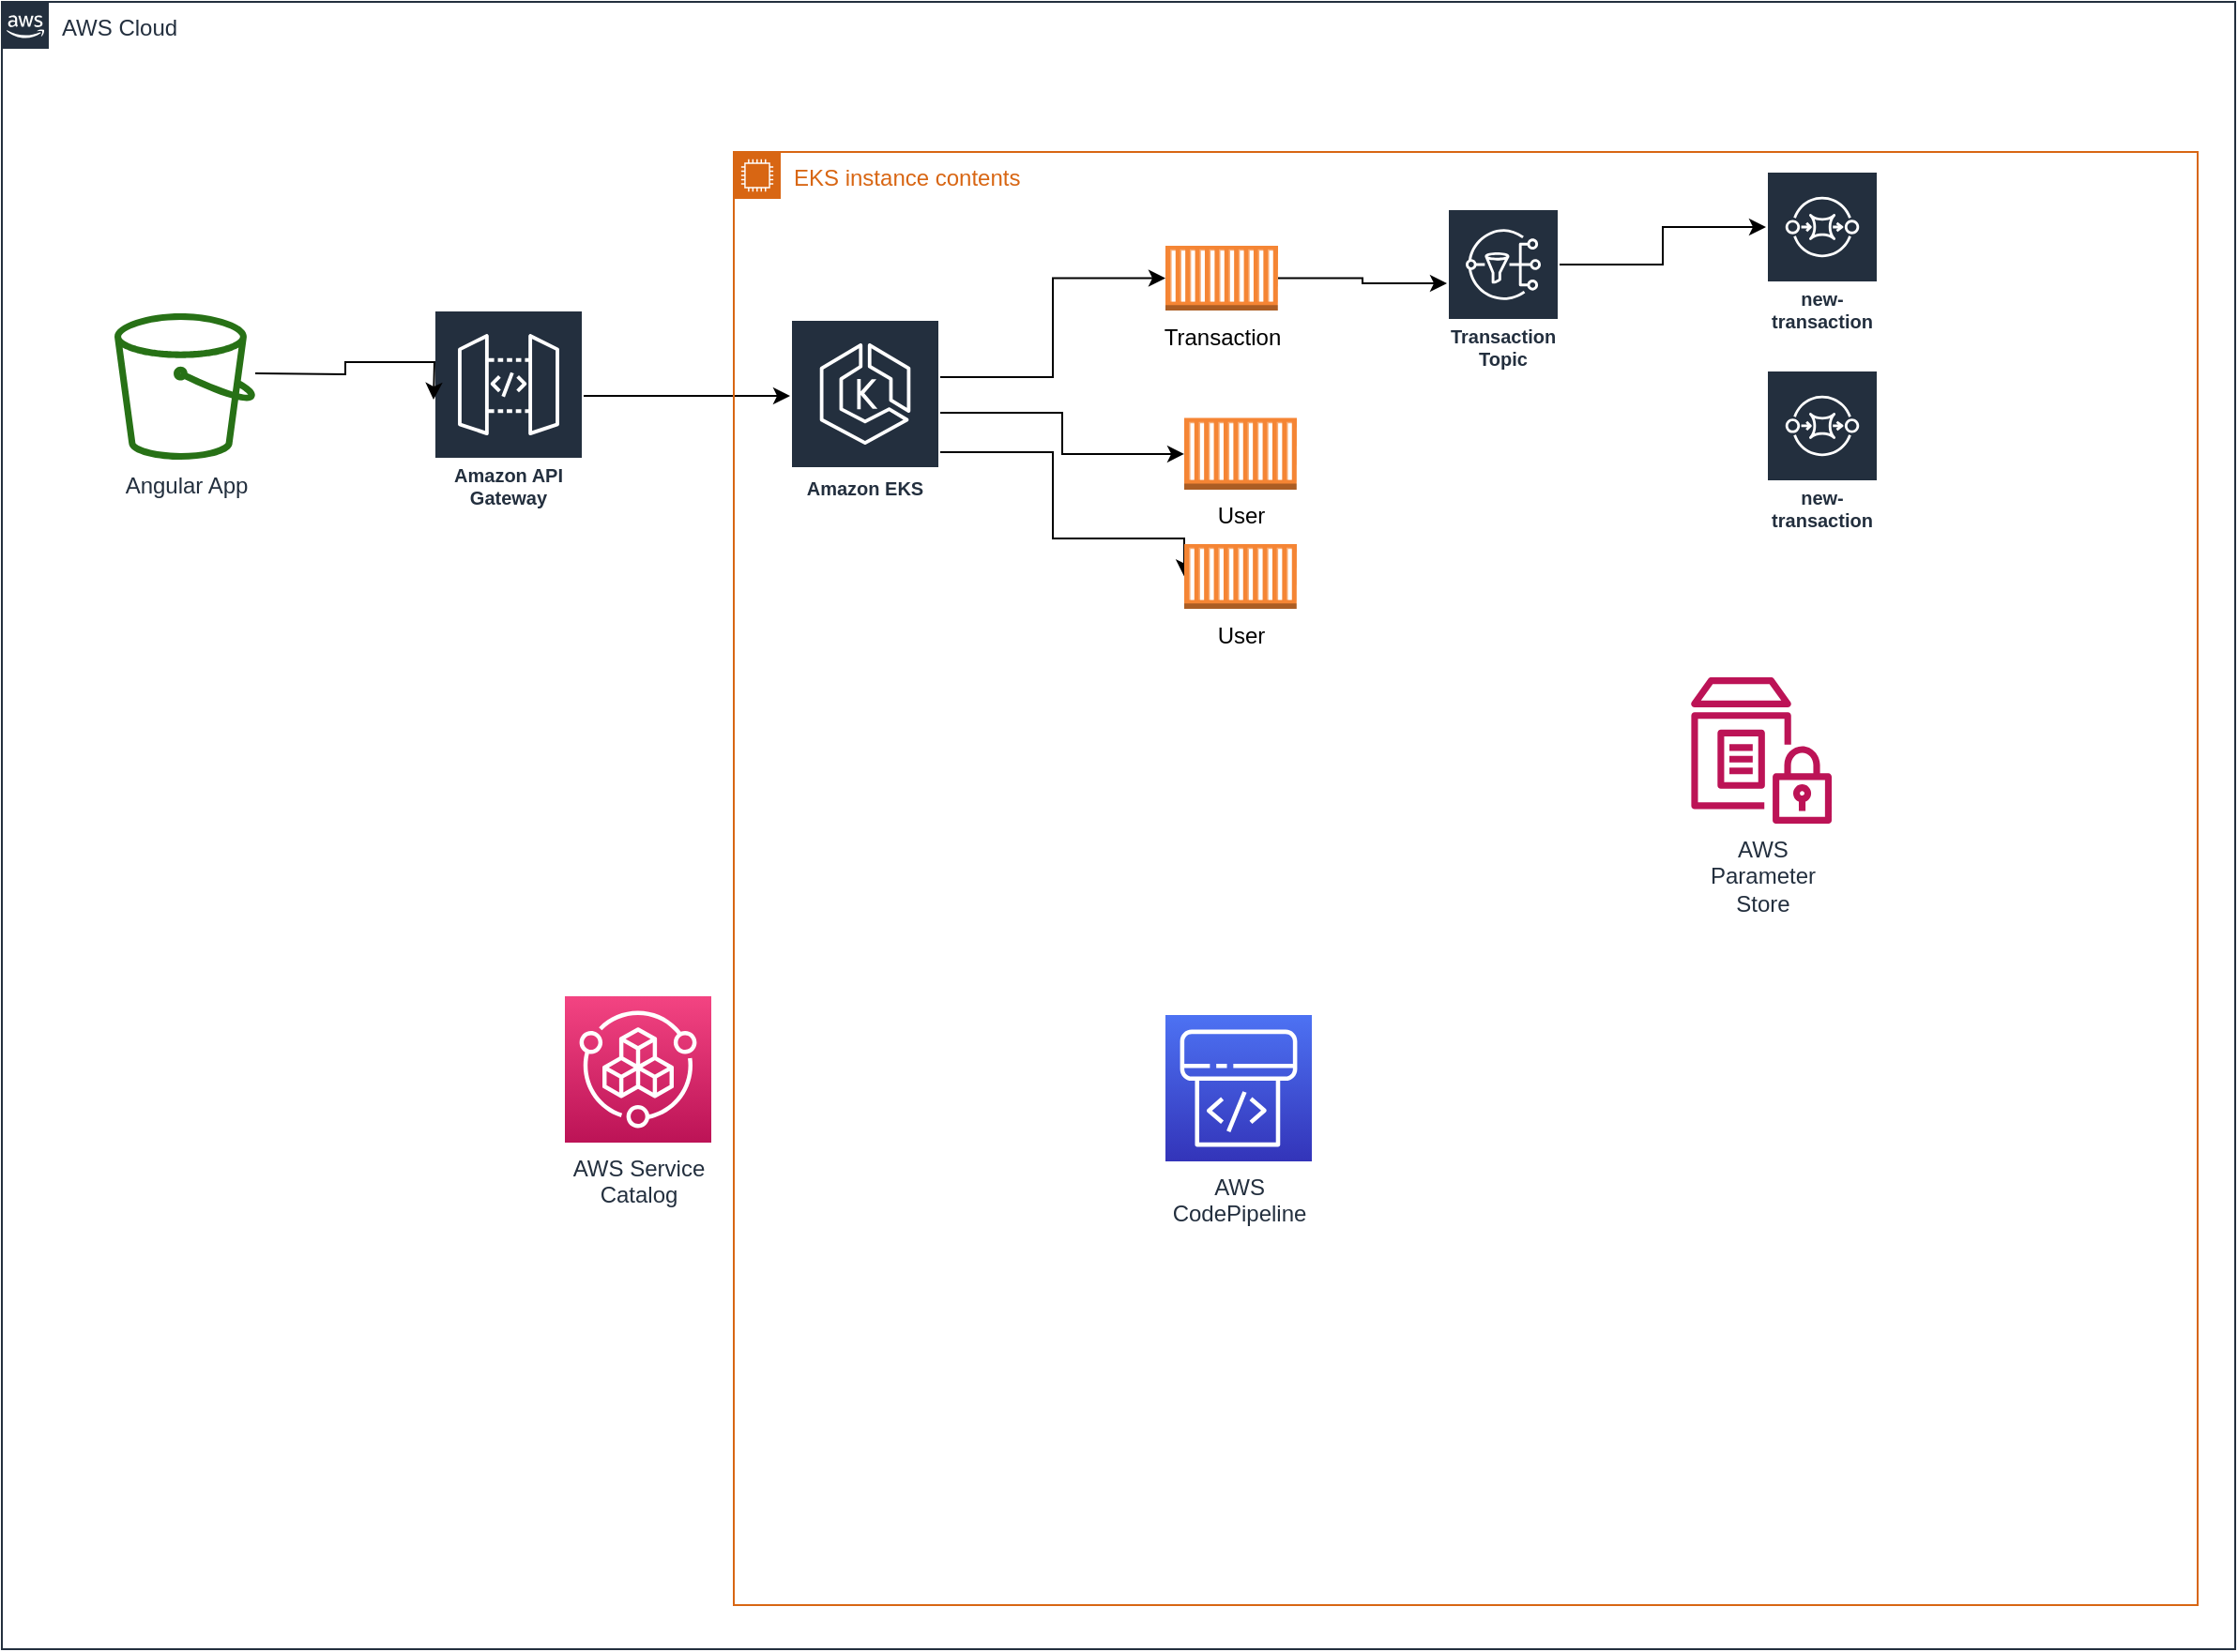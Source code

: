 <mxfile version="21.6.8" type="github">
  <diagram id="Ht1M8jgEwFfnCIfOTk4-" name="Page-1">
    <mxGraphModel dx="1434" dy="1605" grid="1" gridSize="10" guides="1" tooltips="1" connect="1" arrows="1" fold="1" page="1" pageScale="1" pageWidth="1169" pageHeight="827" math="0" shadow="0">
      <root>
        <mxCell id="0" />
        <mxCell id="1" parent="0" />
        <mxCell id="UEzPUAAOIrF-is8g5C7q-175" value="AWS Cloud" style="points=[[0,0],[0.25,0],[0.5,0],[0.75,0],[1,0],[1,0.25],[1,0.5],[1,0.75],[1,1],[0.75,1],[0.5,1],[0.25,1],[0,1],[0,0.75],[0,0.5],[0,0.25]];outlineConnect=0;gradientColor=none;html=1;whiteSpace=wrap;fontSize=12;fontStyle=0;shape=mxgraph.aws4.group;grIcon=mxgraph.aws4.group_aws_cloud_alt;strokeColor=#232F3E;fillColor=none;verticalAlign=top;align=left;spacingLeft=30;fontColor=#232F3E;dashed=0;labelBackgroundColor=#ffffff;container=1;pointerEvents=0;collapsible=0;recursiveResize=0;" parent="1" vertex="1">
          <mxGeometry x="40" y="-800" width="1190" height="878" as="geometry" />
        </mxCell>
        <mxCell id="UEzPUAAOIrF-is8g5C7q-177" value="Angular App&lt;br&gt;" style="outlineConnect=0;fontColor=#232F3E;gradientColor=none;fillColor=#277116;strokeColor=none;dashed=0;verticalLabelPosition=bottom;verticalAlign=top;align=center;html=1;fontSize=12;fontStyle=0;aspect=fixed;pointerEvents=1;shape=mxgraph.aws4.bucket;labelBackgroundColor=#ffffff;" parent="UEzPUAAOIrF-is8g5C7q-175" vertex="1">
          <mxGeometry x="60" y="166" width="75" height="78" as="geometry" />
        </mxCell>
        <mxCell id="UEzPUAAOIrF-is8g5C7q-178" value="AWS&lt;br&gt;CodePipeline&lt;br&gt;" style="outlineConnect=0;fontColor=#232F3E;gradientColor=#4D72F3;gradientDirection=north;fillColor=#3334B9;strokeColor=#ffffff;dashed=0;verticalLabelPosition=bottom;verticalAlign=top;align=center;html=1;fontSize=12;fontStyle=0;aspect=fixed;shape=mxgraph.aws4.resourceIcon;resIcon=mxgraph.aws4.codepipeline;labelBackgroundColor=#ffffff;" parent="UEzPUAAOIrF-is8g5C7q-175" vertex="1">
          <mxGeometry x="620" y="540" width="78" height="78" as="geometry" />
        </mxCell>
        <mxCell id="UEzPUAAOIrF-is8g5C7q-182" value="AWS Service&lt;br&gt;Catalog&lt;br&gt;" style="outlineConnect=0;fontColor=#232F3E;gradientColor=#F34482;gradientDirection=north;fillColor=#BC1356;strokeColor=#ffffff;dashed=0;verticalLabelPosition=bottom;verticalAlign=top;align=center;html=1;fontSize=12;fontStyle=0;aspect=fixed;shape=mxgraph.aws4.resourceIcon;resIcon=mxgraph.aws4.service_catalog;labelBackgroundColor=#ffffff;" parent="UEzPUAAOIrF-is8g5C7q-175" vertex="1">
          <mxGeometry x="300" y="530" width="78" height="78" as="geometry" />
        </mxCell>
        <mxCell id="UEzPUAAOIrF-is8g5C7q-183" value="AWS&lt;br&gt;Parameter&lt;br&gt;Store&lt;br&gt;" style="outlineConnect=0;fontColor=#232F3E;gradientColor=none;fillColor=#BC1356;strokeColor=none;dashed=0;verticalLabelPosition=bottom;verticalAlign=top;align=center;html=1;fontSize=12;fontStyle=0;aspect=fixed;pointerEvents=1;shape=mxgraph.aws4.parameter_store;labelBackgroundColor=#ffffff;" parent="UEzPUAAOIrF-is8g5C7q-175" vertex="1">
          <mxGeometry x="900" y="360" width="75" height="78" as="geometry" />
        </mxCell>
        <mxCell id="5ugTETxRZHaZgVPErxUX-5" value="Amazon API Gateway" style="sketch=0;outlineConnect=0;fontColor=#232F3E;gradientColor=none;strokeColor=#ffffff;fillColor=#232F3E;dashed=0;verticalLabelPosition=middle;verticalAlign=bottom;align=center;html=1;whiteSpace=wrap;fontSize=10;fontStyle=1;spacing=3;shape=mxgraph.aws4.productIcon;prIcon=mxgraph.aws4.api_gateway;" vertex="1" parent="UEzPUAAOIrF-is8g5C7q-175">
          <mxGeometry x="230" y="164" width="80" height="110" as="geometry" />
        </mxCell>
        <mxCell id="5ugTETxRZHaZgVPErxUX-19" style="edgeStyle=orthogonalEdgeStyle;rounded=0;orthogonalLoop=1;jettySize=auto;html=1;entryX=0;entryY=0.5;entryDx=0;entryDy=0;entryPerimeter=0;" edge="1" parent="UEzPUAAOIrF-is8g5C7q-175" source="5ugTETxRZHaZgVPErxUX-7" target="5ugTETxRZHaZgVPErxUX-14">
          <mxGeometry relative="1" as="geometry">
            <Array as="points">
              <mxPoint x="560" y="200" />
              <mxPoint x="560" y="147" />
            </Array>
          </mxGeometry>
        </mxCell>
        <mxCell id="5ugTETxRZHaZgVPErxUX-20" style="edgeStyle=orthogonalEdgeStyle;rounded=0;orthogonalLoop=1;jettySize=auto;html=1;" edge="1" parent="UEzPUAAOIrF-is8g5C7q-175" source="5ugTETxRZHaZgVPErxUX-7" target="5ugTETxRZHaZgVPErxUX-17">
          <mxGeometry relative="1" as="geometry" />
        </mxCell>
        <mxCell id="5ugTETxRZHaZgVPErxUX-21" style="edgeStyle=orthogonalEdgeStyle;rounded=0;orthogonalLoop=1;jettySize=auto;html=1;entryX=0;entryY=0.5;entryDx=0;entryDy=0;entryPerimeter=0;" edge="1" parent="UEzPUAAOIrF-is8g5C7q-175" source="5ugTETxRZHaZgVPErxUX-7" target="5ugTETxRZHaZgVPErxUX-18">
          <mxGeometry relative="1" as="geometry">
            <Array as="points">
              <mxPoint x="560" y="240" />
              <mxPoint x="560" y="286" />
            </Array>
          </mxGeometry>
        </mxCell>
        <mxCell id="5ugTETxRZHaZgVPErxUX-7" value="Amazon EKS" style="sketch=0;outlineConnect=0;fontColor=#232F3E;gradientColor=none;strokeColor=#ffffff;fillColor=#232F3E;dashed=0;verticalLabelPosition=middle;verticalAlign=bottom;align=center;html=1;whiteSpace=wrap;fontSize=10;fontStyle=1;spacing=3;shape=mxgraph.aws4.productIcon;prIcon=mxgraph.aws4.eks;" vertex="1" parent="UEzPUAAOIrF-is8g5C7q-175">
          <mxGeometry x="420" y="169" width="80" height="100" as="geometry" />
        </mxCell>
        <mxCell id="5ugTETxRZHaZgVPErxUX-6" style="edgeStyle=orthogonalEdgeStyle;rounded=0;orthogonalLoop=1;jettySize=auto;html=1;" edge="1" parent="UEzPUAAOIrF-is8g5C7q-175">
          <mxGeometry relative="1" as="geometry">
            <mxPoint x="135.003" y="198" as="sourcePoint" />
            <mxPoint x="230.01" y="212" as="targetPoint" />
          </mxGeometry>
        </mxCell>
        <mxCell id="5ugTETxRZHaZgVPErxUX-9" style="edgeStyle=orthogonalEdgeStyle;rounded=0;orthogonalLoop=1;jettySize=auto;html=1;" edge="1" parent="UEzPUAAOIrF-is8g5C7q-175" source="5ugTETxRZHaZgVPErxUX-5" target="5ugTETxRZHaZgVPErxUX-7">
          <mxGeometry relative="1" as="geometry">
            <Array as="points">
              <mxPoint x="360" y="210" />
              <mxPoint x="360" y="210" />
            </Array>
          </mxGeometry>
        </mxCell>
        <mxCell id="5ugTETxRZHaZgVPErxUX-16" value="EKS instance contents" style="points=[[0,0],[0.25,0],[0.5,0],[0.75,0],[1,0],[1,0.25],[1,0.5],[1,0.75],[1,1],[0.75,1],[0.5,1],[0.25,1],[0,1],[0,0.75],[0,0.5],[0,0.25]];outlineConnect=0;gradientColor=none;html=1;whiteSpace=wrap;fontSize=12;fontStyle=0;container=1;pointerEvents=0;collapsible=0;recursiveResize=0;shape=mxgraph.aws4.group;grIcon=mxgraph.aws4.group_ec2_instance_contents;strokeColor=#D86613;fillColor=none;verticalAlign=top;align=left;spacingLeft=30;fontColor=#D86613;dashed=0;" vertex="1" parent="UEzPUAAOIrF-is8g5C7q-175">
          <mxGeometry x="390" y="80" width="780" height="774.5" as="geometry" />
        </mxCell>
        <mxCell id="5ugTETxRZHaZgVPErxUX-23" style="edgeStyle=orthogonalEdgeStyle;rounded=0;orthogonalLoop=1;jettySize=auto;html=1;" edge="1" parent="5ugTETxRZHaZgVPErxUX-16" source="5ugTETxRZHaZgVPErxUX-14" target="5ugTETxRZHaZgVPErxUX-22">
          <mxGeometry relative="1" as="geometry">
            <Array as="points">
              <mxPoint x="335" y="67" />
              <mxPoint x="335" y="70" />
            </Array>
          </mxGeometry>
        </mxCell>
        <mxCell id="5ugTETxRZHaZgVPErxUX-14" value="Transaction" style="outlineConnect=0;dashed=0;verticalLabelPosition=bottom;verticalAlign=top;align=center;html=1;shape=mxgraph.aws3.ec2_compute_container;fillColor=#F58534;gradientColor=none;" vertex="1" parent="5ugTETxRZHaZgVPErxUX-16">
          <mxGeometry x="230" y="50" width="60" height="34.5" as="geometry" />
        </mxCell>
        <mxCell id="5ugTETxRZHaZgVPErxUX-17" value="User&lt;br&gt;" style="outlineConnect=0;dashed=0;verticalLabelPosition=bottom;verticalAlign=top;align=center;html=1;shape=mxgraph.aws3.ec2_compute_container;fillColor=#F58534;gradientColor=none;" vertex="1" parent="5ugTETxRZHaZgVPErxUX-16">
          <mxGeometry x="240" y="141.75" width="60" height="38.25" as="geometry" />
        </mxCell>
        <mxCell id="5ugTETxRZHaZgVPErxUX-18" value="User&lt;br&gt;" style="outlineConnect=0;dashed=0;verticalLabelPosition=bottom;verticalAlign=top;align=center;html=1;shape=mxgraph.aws3.ec2_compute_container;fillColor=#F58534;gradientColor=none;" vertex="1" parent="5ugTETxRZHaZgVPErxUX-16">
          <mxGeometry x="240" y="209" width="60" height="34.5" as="geometry" />
        </mxCell>
        <mxCell id="5ugTETxRZHaZgVPErxUX-31" style="edgeStyle=orthogonalEdgeStyle;rounded=0;orthogonalLoop=1;jettySize=auto;html=1;" edge="1" parent="5ugTETxRZHaZgVPErxUX-16" source="5ugTETxRZHaZgVPErxUX-22" target="5ugTETxRZHaZgVPErxUX-30">
          <mxGeometry relative="1" as="geometry">
            <Array as="points">
              <mxPoint x="495" y="60" />
              <mxPoint x="495" y="40" />
            </Array>
          </mxGeometry>
        </mxCell>
        <mxCell id="5ugTETxRZHaZgVPErxUX-22" value="Transaction Topic" style="sketch=0;outlineConnect=0;fontColor=#232F3E;gradientColor=none;strokeColor=#ffffff;fillColor=#232F3E;dashed=0;verticalLabelPosition=middle;verticalAlign=bottom;align=center;html=1;whiteSpace=wrap;fontSize=10;fontStyle=1;spacing=3;shape=mxgraph.aws4.productIcon;prIcon=mxgraph.aws4.sns;" vertex="1" parent="5ugTETxRZHaZgVPErxUX-16">
          <mxGeometry x="380" y="30.0" width="60" height="89.81" as="geometry" />
        </mxCell>
        <mxCell id="5ugTETxRZHaZgVPErxUX-30" value="new-transaction" style="sketch=0;outlineConnect=0;fontColor=#232F3E;gradientColor=none;strokeColor=#ffffff;fillColor=#232F3E;dashed=0;verticalLabelPosition=middle;verticalAlign=bottom;align=center;html=1;whiteSpace=wrap;fontSize=10;fontStyle=1;spacing=3;shape=mxgraph.aws4.productIcon;prIcon=mxgraph.aws4.sqs;" vertex="1" parent="5ugTETxRZHaZgVPErxUX-16">
          <mxGeometry x="550" y="10.0" width="60" height="89.81" as="geometry" />
        </mxCell>
        <mxCell id="5ugTETxRZHaZgVPErxUX-35" value="new-transaction" style="sketch=0;outlineConnect=0;fontColor=#232F3E;gradientColor=none;strokeColor=#ffffff;fillColor=#232F3E;dashed=0;verticalLabelPosition=middle;verticalAlign=bottom;align=center;html=1;whiteSpace=wrap;fontSize=10;fontStyle=1;spacing=3;shape=mxgraph.aws4.productIcon;prIcon=mxgraph.aws4.sqs;" vertex="1" parent="5ugTETxRZHaZgVPErxUX-16">
          <mxGeometry x="550" y="115.97" width="60" height="89.81" as="geometry" />
        </mxCell>
      </root>
    </mxGraphModel>
  </diagram>
</mxfile>
